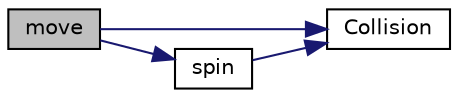 digraph "move"
{
  edge [fontname="Helvetica",fontsize="10",labelfontname="Helvetica",labelfontsize="10"];
  node [fontname="Helvetica",fontsize="10",shape=record];
  rankdir="LR";
  Node38 [label="move",height=0.2,width=0.4,color="black", fillcolor="grey75", style="filled", fontcolor="black"];
  Node38 -> Node39 [color="midnightblue",fontsize="10",style="solid",fontname="Helvetica"];
  Node39 [label="Collision",height=0.2,width=0.4,color="black", fillcolor="white", style="filled",URL="$tetris_8c.html#a71750e3c93ffff30f20f22f036e566ed"];
  Node38 -> Node40 [color="midnightblue",fontsize="10",style="solid",fontname="Helvetica"];
  Node40 [label="spin",height=0.2,width=0.4,color="black", fillcolor="white", style="filled",URL="$tetris_8c.html#af87828117d0582d0031f563933f97bfd"];
  Node40 -> Node39 [color="midnightblue",fontsize="10",style="solid",fontname="Helvetica"];
}
